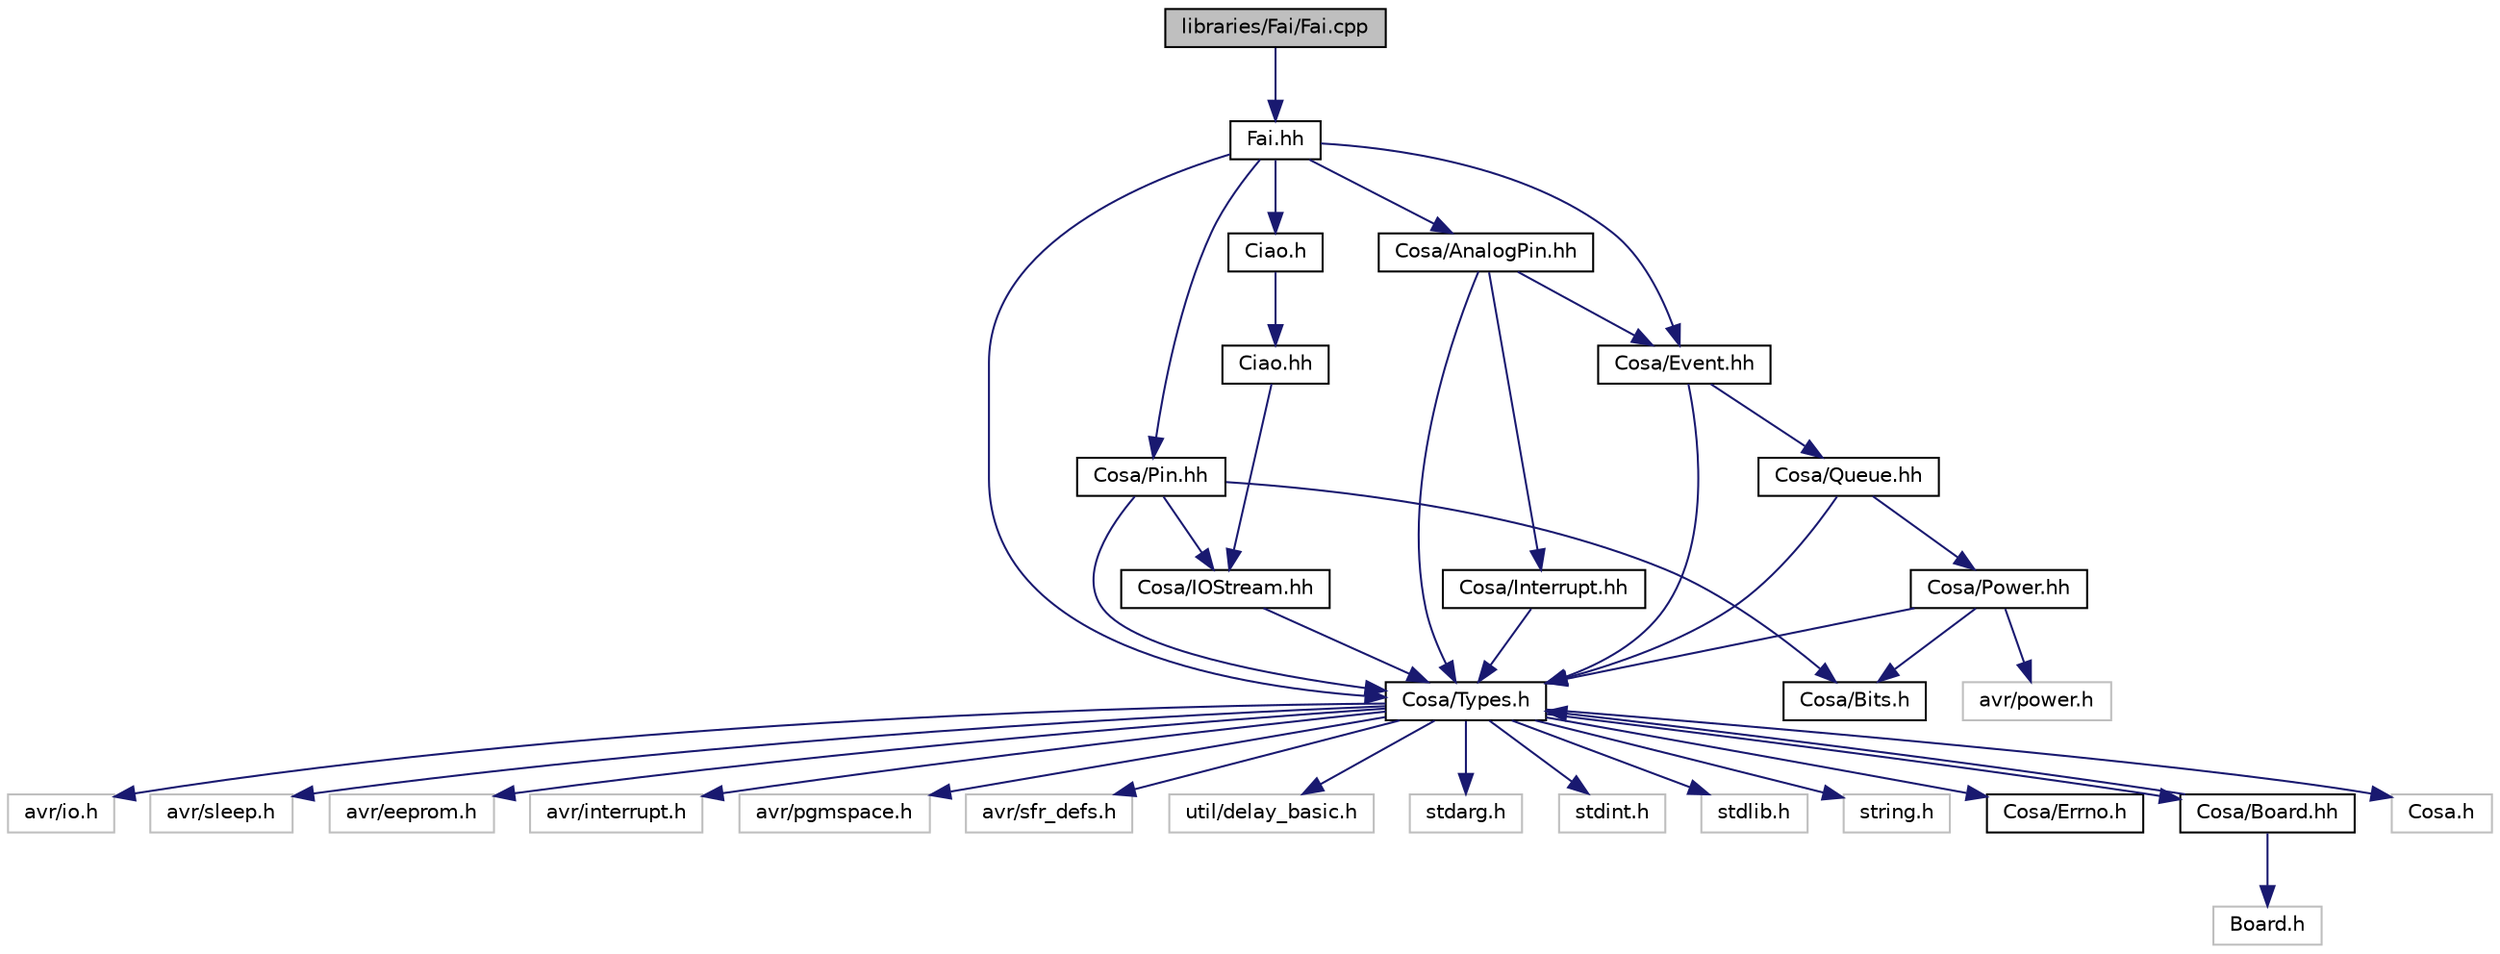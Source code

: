 digraph "libraries/Fai/Fai.cpp"
{
  edge [fontname="Helvetica",fontsize="10",labelfontname="Helvetica",labelfontsize="10"];
  node [fontname="Helvetica",fontsize="10",shape=record];
  Node1 [label="libraries/Fai/Fai.cpp",height=0.2,width=0.4,color="black", fillcolor="grey75", style="filled", fontcolor="black"];
  Node1 -> Node2 [color="midnightblue",fontsize="10",style="solid",fontname="Helvetica"];
  Node2 [label="Fai.hh",height=0.2,width=0.4,color="black", fillcolor="white", style="filled",URL="$dc/d78/Fai_8hh.html"];
  Node2 -> Node3 [color="midnightblue",fontsize="10",style="solid",fontname="Helvetica"];
  Node3 [label="Cosa/Types.h",height=0.2,width=0.4,color="black", fillcolor="white", style="filled",URL="$d7/df8/Types_8h.html"];
  Node3 -> Node4 [color="midnightblue",fontsize="10",style="solid",fontname="Helvetica"];
  Node4 [label="avr/io.h",height=0.2,width=0.4,color="grey75", fillcolor="white", style="filled"];
  Node3 -> Node5 [color="midnightblue",fontsize="10",style="solid",fontname="Helvetica"];
  Node5 [label="avr/sleep.h",height=0.2,width=0.4,color="grey75", fillcolor="white", style="filled"];
  Node3 -> Node6 [color="midnightblue",fontsize="10",style="solid",fontname="Helvetica"];
  Node6 [label="avr/eeprom.h",height=0.2,width=0.4,color="grey75", fillcolor="white", style="filled"];
  Node3 -> Node7 [color="midnightblue",fontsize="10",style="solid",fontname="Helvetica"];
  Node7 [label="avr/interrupt.h",height=0.2,width=0.4,color="grey75", fillcolor="white", style="filled"];
  Node3 -> Node8 [color="midnightblue",fontsize="10",style="solid",fontname="Helvetica"];
  Node8 [label="avr/pgmspace.h",height=0.2,width=0.4,color="grey75", fillcolor="white", style="filled"];
  Node3 -> Node9 [color="midnightblue",fontsize="10",style="solid",fontname="Helvetica"];
  Node9 [label="avr/sfr_defs.h",height=0.2,width=0.4,color="grey75", fillcolor="white", style="filled"];
  Node3 -> Node10 [color="midnightblue",fontsize="10",style="solid",fontname="Helvetica"];
  Node10 [label="util/delay_basic.h",height=0.2,width=0.4,color="grey75", fillcolor="white", style="filled"];
  Node3 -> Node11 [color="midnightblue",fontsize="10",style="solid",fontname="Helvetica"];
  Node11 [label="stdarg.h",height=0.2,width=0.4,color="grey75", fillcolor="white", style="filled"];
  Node3 -> Node12 [color="midnightblue",fontsize="10",style="solid",fontname="Helvetica"];
  Node12 [label="stdint.h",height=0.2,width=0.4,color="grey75", fillcolor="white", style="filled"];
  Node3 -> Node13 [color="midnightblue",fontsize="10",style="solid",fontname="Helvetica"];
  Node13 [label="stdlib.h",height=0.2,width=0.4,color="grey75", fillcolor="white", style="filled"];
  Node3 -> Node14 [color="midnightblue",fontsize="10",style="solid",fontname="Helvetica"];
  Node14 [label="string.h",height=0.2,width=0.4,color="grey75", fillcolor="white", style="filled"];
  Node3 -> Node15 [color="midnightblue",fontsize="10",style="solid",fontname="Helvetica"];
  Node15 [label="Cosa/Errno.h",height=0.2,width=0.4,color="black", fillcolor="white", style="filled",URL="$da/d5c/Errno_8h.html"];
  Node3 -> Node16 [color="midnightblue",fontsize="10",style="solid",fontname="Helvetica"];
  Node16 [label="Cosa/Board.hh",height=0.2,width=0.4,color="black", fillcolor="white", style="filled",URL="$df/d31/Board_8hh.html"];
  Node16 -> Node3 [color="midnightblue",fontsize="10",style="solid",fontname="Helvetica"];
  Node16 -> Node17 [color="midnightblue",fontsize="10",style="solid",fontname="Helvetica"];
  Node17 [label="Board.h",height=0.2,width=0.4,color="grey75", fillcolor="white", style="filled"];
  Node3 -> Node18 [color="midnightblue",fontsize="10",style="solid",fontname="Helvetica"];
  Node18 [label="Cosa.h",height=0.2,width=0.4,color="grey75", fillcolor="white", style="filled"];
  Node2 -> Node19 [color="midnightblue",fontsize="10",style="solid",fontname="Helvetica"];
  Node19 [label="Cosa/Pin.hh",height=0.2,width=0.4,color="black", fillcolor="white", style="filled",URL="$d9/d0a/Pin_8hh.html"];
  Node19 -> Node3 [color="midnightblue",fontsize="10",style="solid",fontname="Helvetica"];
  Node19 -> Node20 [color="midnightblue",fontsize="10",style="solid",fontname="Helvetica"];
  Node20 [label="Cosa/Bits.h",height=0.2,width=0.4,color="black", fillcolor="white", style="filled",URL="$d1/d9d/Bits_8h.html"];
  Node19 -> Node21 [color="midnightblue",fontsize="10",style="solid",fontname="Helvetica"];
  Node21 [label="Cosa/IOStream.hh",height=0.2,width=0.4,color="black", fillcolor="white", style="filled",URL="$d0/dcf/IOStream_8hh.html"];
  Node21 -> Node3 [color="midnightblue",fontsize="10",style="solid",fontname="Helvetica"];
  Node2 -> Node22 [color="midnightblue",fontsize="10",style="solid",fontname="Helvetica"];
  Node22 [label="Cosa/AnalogPin.hh",height=0.2,width=0.4,color="black", fillcolor="white", style="filled",URL="$d3/def/AnalogPin_8hh.html"];
  Node22 -> Node23 [color="midnightblue",fontsize="10",style="solid",fontname="Helvetica"];
  Node23 [label="Cosa/Interrupt.hh",height=0.2,width=0.4,color="black", fillcolor="white", style="filled",URL="$de/d0b/Interrupt_8hh.html"];
  Node23 -> Node3 [color="midnightblue",fontsize="10",style="solid",fontname="Helvetica"];
  Node22 -> Node24 [color="midnightblue",fontsize="10",style="solid",fontname="Helvetica"];
  Node24 [label="Cosa/Event.hh",height=0.2,width=0.4,color="black", fillcolor="white", style="filled",URL="$d5/df2/Event_8hh.html"];
  Node24 -> Node3 [color="midnightblue",fontsize="10",style="solid",fontname="Helvetica"];
  Node24 -> Node25 [color="midnightblue",fontsize="10",style="solid",fontname="Helvetica"];
  Node25 [label="Cosa/Queue.hh",height=0.2,width=0.4,color="black", fillcolor="white", style="filled",URL="$d9/db9/Queue_8hh.html"];
  Node25 -> Node3 [color="midnightblue",fontsize="10",style="solid",fontname="Helvetica"];
  Node25 -> Node26 [color="midnightblue",fontsize="10",style="solid",fontname="Helvetica"];
  Node26 [label="Cosa/Power.hh",height=0.2,width=0.4,color="black", fillcolor="white", style="filled",URL="$de/d82/Power_8hh.html"];
  Node26 -> Node3 [color="midnightblue",fontsize="10",style="solid",fontname="Helvetica"];
  Node26 -> Node20 [color="midnightblue",fontsize="10",style="solid",fontname="Helvetica"];
  Node26 -> Node27 [color="midnightblue",fontsize="10",style="solid",fontname="Helvetica"];
  Node27 [label="avr/power.h",height=0.2,width=0.4,color="grey75", fillcolor="white", style="filled"];
  Node22 -> Node3 [color="midnightblue",fontsize="10",style="solid",fontname="Helvetica"];
  Node2 -> Node24 [color="midnightblue",fontsize="10",style="solid",fontname="Helvetica"];
  Node2 -> Node28 [color="midnightblue",fontsize="10",style="solid",fontname="Helvetica"];
  Node28 [label="Ciao.h",height=0.2,width=0.4,color="black", fillcolor="white", style="filled",URL="$d6/d49/Ciao_8h.html"];
  Node28 -> Node29 [color="midnightblue",fontsize="10",style="solid",fontname="Helvetica"];
  Node29 [label="Ciao.hh",height=0.2,width=0.4,color="black", fillcolor="white", style="filled",URL="$d3/d1d/Ciao_8hh.html"];
  Node29 -> Node21 [color="midnightblue",fontsize="10",style="solid",fontname="Helvetica"];
}
